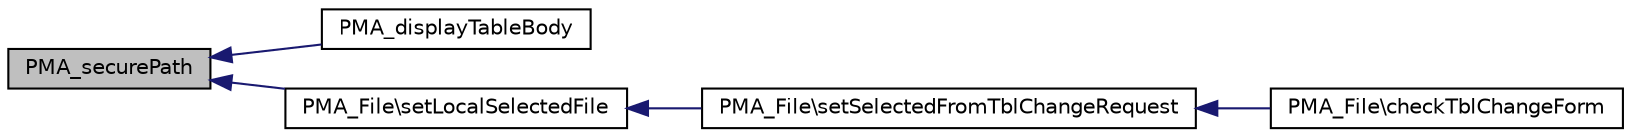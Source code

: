 digraph G
{
  edge [fontname="Helvetica",fontsize="10",labelfontname="Helvetica",labelfontsize="10"];
  node [fontname="Helvetica",fontsize="10",shape=record];
  rankdir="LR";
  Node1 [label="PMA_securePath",height=0.2,width=0.4,color="black", fillcolor="grey75", style="filled" fontcolor="black"];
  Node1 -> Node2 [dir="back",color="midnightblue",fontsize="10",style="solid",fontname="Helvetica"];
  Node2 [label="PMA_displayTableBody",height=0.2,width=0.4,color="black", fillcolor="white", style="filled",URL="$display__tbl_8lib_8php.html#a584c8e9b54e86afef57d654e60a836ed",tooltip="Displays the body of the results table."];
  Node1 -> Node3 [dir="back",color="midnightblue",fontsize="10",style="solid",fontname="Helvetica"];
  Node3 [label="PMA_File\\setLocalSelectedFile",height=0.2,width=0.4,color="black", fillcolor="white", style="filled",URL="$classPMA__File.html#a160329b7bb8ce0a63e2bed143394caed",tooltip="public"];
  Node3 -> Node4 [dir="back",color="midnightblue",fontsize="10",style="solid",fontname="Helvetica"];
  Node4 [label="PMA_File\\setSelectedFromTblChangeRequest",height=0.2,width=0.4,color="black", fillcolor="white", style="filled",URL="$classPMA__File.html#a5ffe67d6bb949eb4e76a2c6af550bc22",tooltip="sets the name if the file to the one selected in the tbl_change form"];
  Node4 -> Node5 [dir="back",color="midnightblue",fontsize="10",style="solid",fontname="Helvetica"];
  Node5 [label="PMA_File\\checkTblChangeForm",height=0.2,width=0.4,color="black", fillcolor="white", style="filled",URL="$classPMA__File.html#a9727b5d6c1e931147b67b6572f59184d",tooltip="checks the superglobals provided if the tbl_change form is submitted and uses the submitted/selected ..."];
}
